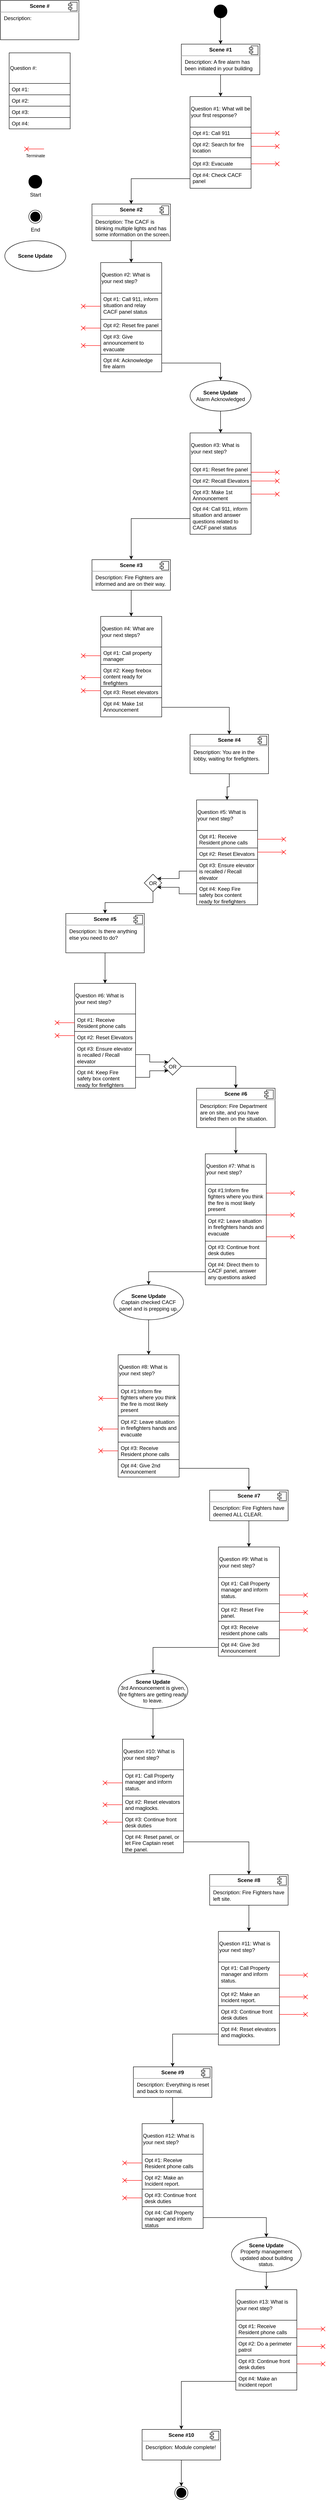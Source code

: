 <mxfile version="21.7.5" type="github">
  <diagram name="Page-1" id="659Leo1_XbCo1s_-ZQHK">
    <mxGraphModel dx="996" dy="575" grid="1" gridSize="10" guides="1" tooltips="1" connect="1" arrows="1" fold="1" page="1" pageScale="1" pageWidth="850" pageHeight="1100" math="0" shadow="0">
      <root>
        <mxCell id="0" />
        <mxCell id="1" parent="0" />
        <mxCell id="8wyKjD1DhAM10ofuEAj--1" value="&lt;p style=&quot;margin:0px;margin-top:6px;text-align:center;&quot;&gt;&lt;b&gt;Scene #&lt;/b&gt;&lt;/p&gt;&lt;hr&gt;&lt;p style=&quot;margin:0px;margin-left:8px;&quot;&gt;Description:&amp;nbsp;&lt;/p&gt;" style="align=left;overflow=fill;html=1;dropTarget=0;whiteSpace=wrap;" vertex="1" parent="1">
          <mxGeometry x="10" y="10" width="180" height="90" as="geometry" />
        </mxCell>
        <mxCell id="8wyKjD1DhAM10ofuEAj--2" value="" style="shape=component;jettyWidth=8;jettyHeight=4;" vertex="1" parent="8wyKjD1DhAM10ofuEAj--1">
          <mxGeometry x="1" width="20" height="20" relative="1" as="geometry">
            <mxPoint x="-24" y="4" as="offset" />
          </mxGeometry>
        </mxCell>
        <mxCell id="8wyKjD1DhAM10ofuEAj--3" value="Question #:" style="swimlane;fontStyle=0;childLayout=stackLayout;horizontal=1;startSize=70;fillColor=none;horizontalStack=0;resizeParent=1;resizeParentMax=0;resizeLast=0;collapsible=1;marginBottom=0;whiteSpace=wrap;html=1;align=left;" vertex="1" parent="1">
          <mxGeometry x="30" y="130" width="140" height="174" as="geometry" />
        </mxCell>
        <mxCell id="8wyKjD1DhAM10ofuEAj--4" value="Opt #1:" style="text;strokeColor=default;fillColor=none;align=left;verticalAlign=top;spacingLeft=4;spacingRight=4;overflow=hidden;rotatable=0;points=[[0,0.5],[1,0.5]];portConstraint=eastwest;whiteSpace=wrap;html=1;" vertex="1" parent="8wyKjD1DhAM10ofuEAj--3">
          <mxGeometry y="70" width="140" height="26" as="geometry" />
        </mxCell>
        <mxCell id="8wyKjD1DhAM10ofuEAj--5" value="Opt #2:" style="text;strokeColor=default;fillColor=none;align=left;verticalAlign=top;spacingLeft=4;spacingRight=4;overflow=hidden;rotatable=0;points=[[0,0.5],[1,0.5]];portConstraint=eastwest;whiteSpace=wrap;html=1;" vertex="1" parent="8wyKjD1DhAM10ofuEAj--3">
          <mxGeometry y="96" width="140" height="26" as="geometry" />
        </mxCell>
        <mxCell id="8wyKjD1DhAM10ofuEAj--6" value="Opt #3:" style="text;strokeColor=default;fillColor=none;align=left;verticalAlign=top;spacingLeft=4;spacingRight=4;overflow=hidden;rotatable=0;points=[[0,0.5],[1,0.5]];portConstraint=eastwest;whiteSpace=wrap;html=1;" vertex="1" parent="8wyKjD1DhAM10ofuEAj--3">
          <mxGeometry y="122" width="140" height="26" as="geometry" />
        </mxCell>
        <mxCell id="8wyKjD1DhAM10ofuEAj--7" value="Opt #4:" style="text;strokeColor=default;fillColor=none;align=left;verticalAlign=top;spacingLeft=4;spacingRight=4;overflow=hidden;rotatable=0;points=[[0,0.5],[1,0.5]];portConstraint=eastwest;whiteSpace=wrap;html=1;" vertex="1" parent="8wyKjD1DhAM10ofuEAj--3">
          <mxGeometry y="148" width="140" height="26" as="geometry" />
        </mxCell>
        <mxCell id="8wyKjD1DhAM10ofuEAj--8" value="" style="endArrow=none;startArrow=sysMLx;endFill=0;startFill=0;html=1;verticalAlign=bottom;labelBackgroundColor=none;strokeWidth=1;startSize=8;rounded=0;strokeColor=#FF0000;" edge="1" parent="1">
          <mxGeometry width="160" relative="1" as="geometry">
            <mxPoint x="70" y="350" as="sourcePoint" />
            <mxPoint x="110" y="350" as="targetPoint" />
          </mxGeometry>
        </mxCell>
        <mxCell id="8wyKjD1DhAM10ofuEAj--9" value="&lt;font style=&quot;font-size: 10px;&quot;&gt;Terminate&lt;/font&gt;" style="text;html=1;align=center;verticalAlign=middle;resizable=0;points=[];autosize=1;strokeColor=none;fillColor=none;" vertex="1" parent="1">
          <mxGeometry x="55" y="350" width="70" height="30" as="geometry" />
        </mxCell>
        <mxCell id="8wyKjD1DhAM10ofuEAj--10" value="" style="ellipse;fillColor=strokeColor;html=1;" vertex="1" parent="1">
          <mxGeometry x="75" y="410" width="30" height="30" as="geometry" />
        </mxCell>
        <mxCell id="8wyKjD1DhAM10ofuEAj--11" value="" style="ellipse;html=1;shape=endState;fillColor=strokeColor;" vertex="1" parent="1">
          <mxGeometry x="75" y="490" width="30" height="30" as="geometry" />
        </mxCell>
        <mxCell id="8wyKjD1DhAM10ofuEAj--12" value="Start" style="text;html=1;align=center;verticalAlign=middle;resizable=0;points=[];autosize=1;strokeColor=none;fillColor=none;" vertex="1" parent="1">
          <mxGeometry x="65" y="440" width="50" height="30" as="geometry" />
        </mxCell>
        <mxCell id="8wyKjD1DhAM10ofuEAj--13" value="End" style="text;html=1;align=center;verticalAlign=middle;resizable=0;points=[];autosize=1;strokeColor=none;fillColor=none;" vertex="1" parent="1">
          <mxGeometry x="70" y="520" width="40" height="30" as="geometry" />
        </mxCell>
        <mxCell id="8wyKjD1DhAM10ofuEAj--14" value="" style="ellipse;fillColor=strokeColor;html=1;" vertex="1" parent="1">
          <mxGeometry x="75" y="410" width="30" height="30" as="geometry" />
        </mxCell>
        <mxCell id="8wyKjD1DhAM10ofuEAj--15" style="edgeStyle=orthogonalEdgeStyle;rounded=0;orthogonalLoop=1;jettySize=auto;html=1;entryX=0.5;entryY=0;entryDx=0;entryDy=0;" edge="1" parent="1" source="8wyKjD1DhAM10ofuEAj--16" target="8wyKjD1DhAM10ofuEAj--18">
          <mxGeometry relative="1" as="geometry" />
        </mxCell>
        <mxCell id="8wyKjD1DhAM10ofuEAj--16" value="" style="ellipse;fillColor=strokeColor;html=1;" vertex="1" parent="1">
          <mxGeometry x="500" y="20" width="30" height="30" as="geometry" />
        </mxCell>
        <mxCell id="8wyKjD1DhAM10ofuEAj--17" style="edgeStyle=orthogonalEdgeStyle;rounded=0;orthogonalLoop=1;jettySize=auto;html=1;entryX=0.5;entryY=0;entryDx=0;entryDy=0;" edge="1" parent="1" source="8wyKjD1DhAM10ofuEAj--18" target="8wyKjD1DhAM10ofuEAj--20">
          <mxGeometry relative="1" as="geometry" />
        </mxCell>
        <mxCell id="8wyKjD1DhAM10ofuEAj--18" value="&lt;p style=&quot;margin:0px;margin-top:6px;text-align:center;&quot;&gt;&lt;b&gt;Scene #1&lt;/b&gt;&lt;/p&gt;&lt;hr&gt;&lt;p style=&quot;margin:0px;margin-left:8px;&quot;&gt;Description: A fire alarm has been initiated in your building&lt;/p&gt;" style="align=left;overflow=fill;html=1;dropTarget=0;whiteSpace=wrap;" vertex="1" parent="1">
          <mxGeometry x="425" y="110" width="180" height="70" as="geometry" />
        </mxCell>
        <mxCell id="8wyKjD1DhAM10ofuEAj--19" value="" style="shape=component;jettyWidth=8;jettyHeight=4;" vertex="1" parent="8wyKjD1DhAM10ofuEAj--18">
          <mxGeometry x="1" width="20" height="20" relative="1" as="geometry">
            <mxPoint x="-24" y="4" as="offset" />
          </mxGeometry>
        </mxCell>
        <mxCell id="8wyKjD1DhAM10ofuEAj--20" value="Question #1: What will be your first response?&amp;nbsp;" style="swimlane;fontStyle=0;childLayout=stackLayout;horizontal=1;startSize=70;fillColor=none;horizontalStack=0;resizeParent=1;resizeParentMax=0;resizeLast=0;collapsible=1;marginBottom=0;whiteSpace=wrap;html=1;align=left;" vertex="1" parent="1">
          <mxGeometry x="445" y="230" width="140" height="210" as="geometry" />
        </mxCell>
        <mxCell id="8wyKjD1DhAM10ofuEAj--21" value="Opt #1: Call 911" style="text;strokeColor=default;fillColor=none;align=left;verticalAlign=top;spacingLeft=4;spacingRight=4;overflow=hidden;rotatable=0;points=[[0,0.5],[1,0.5]];portConstraint=eastwest;whiteSpace=wrap;html=1;" vertex="1" parent="8wyKjD1DhAM10ofuEAj--20">
          <mxGeometry y="70" width="140" height="26" as="geometry" />
        </mxCell>
        <mxCell id="8wyKjD1DhAM10ofuEAj--22" value="Opt #2: Search for fire location" style="text;strokeColor=default;fillColor=none;align=left;verticalAlign=top;spacingLeft=4;spacingRight=4;overflow=hidden;rotatable=0;points=[[0,0.5],[1,0.5]];portConstraint=eastwest;whiteSpace=wrap;html=1;" vertex="1" parent="8wyKjD1DhAM10ofuEAj--20">
          <mxGeometry y="96" width="140" height="44" as="geometry" />
        </mxCell>
        <mxCell id="8wyKjD1DhAM10ofuEAj--23" value="Opt #3: Evacuate" style="text;strokeColor=default;fillColor=none;align=left;verticalAlign=top;spacingLeft=4;spacingRight=4;overflow=hidden;rotatable=0;points=[[0,0.5],[1,0.5]];portConstraint=eastwest;whiteSpace=wrap;html=1;" vertex="1" parent="8wyKjD1DhAM10ofuEAj--20">
          <mxGeometry y="140" width="140" height="26" as="geometry" />
        </mxCell>
        <mxCell id="8wyKjD1DhAM10ofuEAj--24" value="Opt #4: Check CACF panel" style="text;strokeColor=default;fillColor=none;align=left;verticalAlign=top;spacingLeft=4;spacingRight=4;overflow=hidden;rotatable=0;points=[[0,0.5],[1,0.5]];portConstraint=eastwest;whiteSpace=wrap;html=1;" vertex="1" parent="8wyKjD1DhAM10ofuEAj--20">
          <mxGeometry y="166" width="140" height="44" as="geometry" />
        </mxCell>
        <mxCell id="8wyKjD1DhAM10ofuEAj--25" style="edgeStyle=orthogonalEdgeStyle;rounded=0;orthogonalLoop=1;jettySize=auto;html=1;entryX=0.5;entryY=0;entryDx=0;entryDy=0;" edge="1" parent="1" source="8wyKjD1DhAM10ofuEAj--26" target="8wyKjD1DhAM10ofuEAj--32">
          <mxGeometry relative="1" as="geometry" />
        </mxCell>
        <mxCell id="8wyKjD1DhAM10ofuEAj--26" value="&lt;p style=&quot;margin:0px;margin-top:6px;text-align:center;&quot;&gt;&lt;b&gt;Scene #2&lt;/b&gt;&lt;/p&gt;&lt;hr&gt;&lt;p style=&quot;margin:0px;margin-left:8px;&quot;&gt;Description: The CACF is blinking multiple lights and has some information on the screen.&lt;/p&gt;" style="align=left;overflow=fill;html=1;dropTarget=0;whiteSpace=wrap;" vertex="1" parent="1">
          <mxGeometry x="220" y="476" width="180" height="84" as="geometry" />
        </mxCell>
        <mxCell id="8wyKjD1DhAM10ofuEAj--27" value="" style="shape=component;jettyWidth=8;jettyHeight=4;" vertex="1" parent="8wyKjD1DhAM10ofuEAj--26">
          <mxGeometry x="1" width="20" height="20" relative="1" as="geometry">
            <mxPoint x="-24" y="4" as="offset" />
          </mxGeometry>
        </mxCell>
        <mxCell id="8wyKjD1DhAM10ofuEAj--28" style="edgeStyle=orthogonalEdgeStyle;rounded=0;orthogonalLoop=1;jettySize=auto;html=1;entryX=0.5;entryY=0;entryDx=0;entryDy=0;" edge="1" parent="1" source="8wyKjD1DhAM10ofuEAj--24" target="8wyKjD1DhAM10ofuEAj--26">
          <mxGeometry relative="1" as="geometry" />
        </mxCell>
        <mxCell id="8wyKjD1DhAM10ofuEAj--29" value="" style="endArrow=none;startArrow=sysMLx;endFill=0;startFill=0;html=1;verticalAlign=bottom;labelBackgroundColor=none;strokeWidth=1;startSize=8;rounded=0;strokeColor=#FF0000;" edge="1" parent="1">
          <mxGeometry width="160" relative="1" as="geometry">
            <mxPoint x="645" y="314" as="sourcePoint" />
            <mxPoint x="585" y="314" as="targetPoint" />
          </mxGeometry>
        </mxCell>
        <mxCell id="8wyKjD1DhAM10ofuEAj--30" value="" style="endArrow=none;startArrow=sysMLx;endFill=0;startFill=0;html=1;verticalAlign=bottom;labelBackgroundColor=none;strokeWidth=1;startSize=8;rounded=0;strokeColor=#FF0000;" edge="1" parent="1">
          <mxGeometry width="160" relative="1" as="geometry">
            <mxPoint x="645" y="344" as="sourcePoint" />
            <mxPoint x="585" y="344" as="targetPoint" />
          </mxGeometry>
        </mxCell>
        <mxCell id="8wyKjD1DhAM10ofuEAj--31" value="" style="endArrow=none;startArrow=sysMLx;endFill=0;startFill=0;html=1;verticalAlign=bottom;labelBackgroundColor=none;strokeWidth=1;startSize=8;rounded=0;strokeColor=#FF0000;" edge="1" parent="1">
          <mxGeometry width="160" relative="1" as="geometry">
            <mxPoint x="645" y="384" as="sourcePoint" />
            <mxPoint x="585" y="384" as="targetPoint" />
          </mxGeometry>
        </mxCell>
        <mxCell id="8wyKjD1DhAM10ofuEAj--32" value="Question #2: What is your next step?" style="swimlane;fontStyle=0;childLayout=stackLayout;horizontal=1;startSize=70;fillColor=none;horizontalStack=0;resizeParent=1;resizeParentMax=0;resizeLast=0;collapsible=1;marginBottom=0;whiteSpace=wrap;html=1;align=left;" vertex="1" parent="1">
          <mxGeometry x="240" y="610" width="140" height="250" as="geometry" />
        </mxCell>
        <mxCell id="8wyKjD1DhAM10ofuEAj--33" value="Opt #1: Call 911, inform situation and relay CACF panel status" style="text;strokeColor=default;fillColor=none;align=left;verticalAlign=top;spacingLeft=4;spacingRight=4;overflow=hidden;rotatable=0;points=[[0,0.5],[1,0.5]];portConstraint=eastwest;whiteSpace=wrap;html=1;" vertex="1" parent="8wyKjD1DhAM10ofuEAj--32">
          <mxGeometry y="70" width="140" height="60" as="geometry" />
        </mxCell>
        <mxCell id="8wyKjD1DhAM10ofuEAj--34" value="Opt #2: Reset fire panel" style="text;strokeColor=default;fillColor=none;align=left;verticalAlign=top;spacingLeft=4;spacingRight=4;overflow=hidden;rotatable=0;points=[[0,0.5],[1,0.5]];portConstraint=eastwest;whiteSpace=wrap;html=1;" vertex="1" parent="8wyKjD1DhAM10ofuEAj--32">
          <mxGeometry y="130" width="140" height="26" as="geometry" />
        </mxCell>
        <mxCell id="8wyKjD1DhAM10ofuEAj--35" value="Opt #3: Give announcement to evacuate" style="text;strokeColor=default;fillColor=none;align=left;verticalAlign=top;spacingLeft=4;spacingRight=4;overflow=hidden;rotatable=0;points=[[0,0.5],[1,0.5]];portConstraint=eastwest;whiteSpace=wrap;html=1;" vertex="1" parent="8wyKjD1DhAM10ofuEAj--32">
          <mxGeometry y="156" width="140" height="54" as="geometry" />
        </mxCell>
        <mxCell id="8wyKjD1DhAM10ofuEAj--36" value="Opt #4: Acknowledge fire alarm" style="text;strokeColor=default;fillColor=none;align=left;verticalAlign=top;spacingLeft=4;spacingRight=4;overflow=hidden;rotatable=0;points=[[0,0.5],[1,0.5]];portConstraint=eastwest;whiteSpace=wrap;html=1;" vertex="1" parent="8wyKjD1DhAM10ofuEAj--32">
          <mxGeometry y="210" width="140" height="40" as="geometry" />
        </mxCell>
        <mxCell id="8wyKjD1DhAM10ofuEAj--37" value="" style="endArrow=none;startArrow=sysMLx;endFill=0;startFill=0;html=1;verticalAlign=bottom;labelBackgroundColor=none;strokeWidth=1;startSize=8;rounded=0;strokeColor=#FF0000;" edge="1" parent="1">
          <mxGeometry width="160" relative="1" as="geometry">
            <mxPoint x="200" y="710" as="sourcePoint" />
            <mxPoint x="240" y="710" as="targetPoint" />
          </mxGeometry>
        </mxCell>
        <mxCell id="8wyKjD1DhAM10ofuEAj--38" value="" style="endArrow=none;startArrow=sysMLx;endFill=0;startFill=0;html=1;verticalAlign=bottom;labelBackgroundColor=none;strokeWidth=1;startSize=8;rounded=0;strokeColor=#FF0000;" edge="1" parent="1">
          <mxGeometry width="160" relative="1" as="geometry">
            <mxPoint x="200" y="760" as="sourcePoint" />
            <mxPoint x="240" y="760" as="targetPoint" />
          </mxGeometry>
        </mxCell>
        <mxCell id="8wyKjD1DhAM10ofuEAj--39" value="" style="endArrow=none;startArrow=sysMLx;endFill=0;startFill=0;html=1;verticalAlign=bottom;labelBackgroundColor=none;strokeWidth=1;startSize=8;rounded=0;strokeColor=#FF0000;" edge="1" parent="1">
          <mxGeometry width="160" relative="1" as="geometry">
            <mxPoint x="200" y="800" as="sourcePoint" />
            <mxPoint x="240" y="800" as="targetPoint" />
          </mxGeometry>
        </mxCell>
        <mxCell id="8wyKjD1DhAM10ofuEAj--40" value="&lt;b&gt;Scene Update&lt;/b&gt;" style="ellipse;whiteSpace=wrap;html=1;" vertex="1" parent="1">
          <mxGeometry x="20" y="560" width="140" height="70" as="geometry" />
        </mxCell>
        <mxCell id="8wyKjD1DhAM10ofuEAj--41" style="edgeStyle=orthogonalEdgeStyle;rounded=0;orthogonalLoop=1;jettySize=auto;html=1;entryX=0.5;entryY=0;entryDx=0;entryDy=0;" edge="1" parent="1" source="8wyKjD1DhAM10ofuEAj--42" target="8wyKjD1DhAM10ofuEAj--44">
          <mxGeometry relative="1" as="geometry" />
        </mxCell>
        <mxCell id="8wyKjD1DhAM10ofuEAj--42" value="&lt;b&gt;Scene Update&lt;/b&gt;&lt;br&gt;Alarm Acknowledged" style="ellipse;whiteSpace=wrap;html=1;" vertex="1" parent="1">
          <mxGeometry x="445" y="880" width="140" height="70" as="geometry" />
        </mxCell>
        <mxCell id="8wyKjD1DhAM10ofuEAj--43" style="edgeStyle=orthogonalEdgeStyle;rounded=0;orthogonalLoop=1;jettySize=auto;html=1;entryX=0.5;entryY=0;entryDx=0;entryDy=0;" edge="1" parent="1" source="8wyKjD1DhAM10ofuEAj--36" target="8wyKjD1DhAM10ofuEAj--42">
          <mxGeometry relative="1" as="geometry" />
        </mxCell>
        <mxCell id="8wyKjD1DhAM10ofuEAj--44" value="Question #3: What is your next step?" style="swimlane;fontStyle=0;childLayout=stackLayout;horizontal=1;startSize=70;fillColor=none;horizontalStack=0;resizeParent=1;resizeParentMax=0;resizeLast=0;collapsible=1;marginBottom=0;whiteSpace=wrap;html=1;align=left;" vertex="1" parent="1">
          <mxGeometry x="445" y="1000" width="140" height="232" as="geometry" />
        </mxCell>
        <mxCell id="8wyKjD1DhAM10ofuEAj--45" value="Opt #1: Reset fire panel" style="text;strokeColor=default;fillColor=none;align=left;verticalAlign=top;spacingLeft=4;spacingRight=4;overflow=hidden;rotatable=0;points=[[0,0.5],[1,0.5]];portConstraint=eastwest;whiteSpace=wrap;html=1;" vertex="1" parent="8wyKjD1DhAM10ofuEAj--44">
          <mxGeometry y="70" width="140" height="26" as="geometry" />
        </mxCell>
        <mxCell id="8wyKjD1DhAM10ofuEAj--46" value="Opt #2: Recall Elevators" style="text;strokeColor=default;fillColor=none;align=left;verticalAlign=top;spacingLeft=4;spacingRight=4;overflow=hidden;rotatable=0;points=[[0,0.5],[1,0.5]];portConstraint=eastwest;whiteSpace=wrap;html=1;" vertex="1" parent="8wyKjD1DhAM10ofuEAj--44">
          <mxGeometry y="96" width="140" height="26" as="geometry" />
        </mxCell>
        <mxCell id="8wyKjD1DhAM10ofuEAj--47" value="Opt #3: Make 1st Announcement" style="text;strokeColor=default;fillColor=none;align=left;verticalAlign=top;spacingLeft=4;spacingRight=4;overflow=hidden;rotatable=0;points=[[0,0.5],[1,0.5]];portConstraint=eastwest;whiteSpace=wrap;html=1;" vertex="1" parent="8wyKjD1DhAM10ofuEAj--44">
          <mxGeometry y="122" width="140" height="38" as="geometry" />
        </mxCell>
        <mxCell id="8wyKjD1DhAM10ofuEAj--48" value="Opt #4: Call 911, inform situation and answer questions related to CACF panel status" style="text;strokeColor=default;fillColor=none;align=left;verticalAlign=top;spacingLeft=4;spacingRight=4;overflow=hidden;rotatable=0;points=[[0,0.5],[1,0.5]];portConstraint=eastwest;whiteSpace=wrap;html=1;" vertex="1" parent="8wyKjD1DhAM10ofuEAj--44">
          <mxGeometry y="160" width="140" height="72" as="geometry" />
        </mxCell>
        <mxCell id="8wyKjD1DhAM10ofuEAj--49" value="" style="endArrow=none;startArrow=sysMLx;endFill=0;startFill=0;html=1;verticalAlign=bottom;labelBackgroundColor=none;strokeWidth=1;startSize=8;rounded=0;strokeColor=#FF0000;" edge="1" parent="1">
          <mxGeometry width="160" relative="1" as="geometry">
            <mxPoint x="645" y="1090" as="sourcePoint" />
            <mxPoint x="585" y="1090" as="targetPoint" />
          </mxGeometry>
        </mxCell>
        <mxCell id="8wyKjD1DhAM10ofuEAj--50" value="" style="endArrow=none;startArrow=sysMLx;endFill=0;startFill=0;html=1;verticalAlign=bottom;labelBackgroundColor=none;strokeWidth=1;startSize=8;rounded=0;strokeColor=#FF0000;" edge="1" parent="1">
          <mxGeometry width="160" relative="1" as="geometry">
            <mxPoint x="645" y="1110" as="sourcePoint" />
            <mxPoint x="585" y="1110" as="targetPoint" />
          </mxGeometry>
        </mxCell>
        <mxCell id="8wyKjD1DhAM10ofuEAj--51" value="" style="endArrow=none;startArrow=sysMLx;endFill=0;startFill=0;html=1;verticalAlign=bottom;labelBackgroundColor=none;strokeWidth=1;startSize=8;rounded=0;strokeColor=#FF0000;" edge="1" parent="1">
          <mxGeometry width="160" relative="1" as="geometry">
            <mxPoint x="645" y="1140" as="sourcePoint" />
            <mxPoint x="585" y="1140" as="targetPoint" />
          </mxGeometry>
        </mxCell>
        <mxCell id="8wyKjD1DhAM10ofuEAj--52" style="edgeStyle=orthogonalEdgeStyle;rounded=0;orthogonalLoop=1;jettySize=auto;html=1;entryX=0.5;entryY=0;entryDx=0;entryDy=0;" edge="1" parent="1" source="8wyKjD1DhAM10ofuEAj--53" target="8wyKjD1DhAM10ofuEAj--56">
          <mxGeometry relative="1" as="geometry" />
        </mxCell>
        <mxCell id="8wyKjD1DhAM10ofuEAj--53" value="&lt;p style=&quot;margin:0px;margin-top:6px;text-align:center;&quot;&gt;&lt;b&gt;Scene #3&lt;/b&gt;&lt;/p&gt;&lt;hr&gt;&lt;p style=&quot;margin:0px;margin-left:8px;&quot;&gt;Description: Fire Fighters are informed and are on their way.&lt;/p&gt;" style="align=left;overflow=fill;html=1;dropTarget=0;whiteSpace=wrap;" vertex="1" parent="1">
          <mxGeometry x="220" y="1290" width="180" height="70" as="geometry" />
        </mxCell>
        <mxCell id="8wyKjD1DhAM10ofuEAj--54" value="" style="shape=component;jettyWidth=8;jettyHeight=4;" vertex="1" parent="8wyKjD1DhAM10ofuEAj--53">
          <mxGeometry x="1" width="20" height="20" relative="1" as="geometry">
            <mxPoint x="-24" y="4" as="offset" />
          </mxGeometry>
        </mxCell>
        <mxCell id="8wyKjD1DhAM10ofuEAj--55" style="edgeStyle=orthogonalEdgeStyle;rounded=0;orthogonalLoop=1;jettySize=auto;html=1;entryX=0.5;entryY=0;entryDx=0;entryDy=0;" edge="1" parent="1" source="8wyKjD1DhAM10ofuEAj--48" target="8wyKjD1DhAM10ofuEAj--53">
          <mxGeometry relative="1" as="geometry" />
        </mxCell>
        <mxCell id="8wyKjD1DhAM10ofuEAj--56" value="Question #4: What are your next steps?" style="swimlane;fontStyle=0;childLayout=stackLayout;horizontal=1;startSize=70;fillColor=none;horizontalStack=0;resizeParent=1;resizeParentMax=0;resizeLast=0;collapsible=1;marginBottom=0;whiteSpace=wrap;html=1;align=left;" vertex="1" parent="1">
          <mxGeometry x="240" y="1420" width="140" height="230" as="geometry" />
        </mxCell>
        <mxCell id="8wyKjD1DhAM10ofuEAj--57" value="Opt #1: Call property manager" style="text;strokeColor=default;fillColor=none;align=left;verticalAlign=top;spacingLeft=4;spacingRight=4;overflow=hidden;rotatable=0;points=[[0,0.5],[1,0.5]];portConstraint=eastwest;whiteSpace=wrap;html=1;" vertex="1" parent="8wyKjD1DhAM10ofuEAj--56">
          <mxGeometry y="70" width="140" height="40" as="geometry" />
        </mxCell>
        <mxCell id="8wyKjD1DhAM10ofuEAj--58" value="Opt #2: Keep firebox content ready for firefighters" style="text;strokeColor=default;fillColor=none;align=left;verticalAlign=top;spacingLeft=4;spacingRight=4;overflow=hidden;rotatable=0;points=[[0,0.5],[1,0.5]];portConstraint=eastwest;whiteSpace=wrap;html=1;" vertex="1" parent="8wyKjD1DhAM10ofuEAj--56">
          <mxGeometry y="110" width="140" height="50" as="geometry" />
        </mxCell>
        <mxCell id="8wyKjD1DhAM10ofuEAj--59" value="Opt #3: Reset elevators" style="text;strokeColor=default;fillColor=none;align=left;verticalAlign=top;spacingLeft=4;spacingRight=4;overflow=hidden;rotatable=0;points=[[0,0.5],[1,0.5]];portConstraint=eastwest;whiteSpace=wrap;html=1;" vertex="1" parent="8wyKjD1DhAM10ofuEAj--56">
          <mxGeometry y="160" width="140" height="26" as="geometry" />
        </mxCell>
        <mxCell id="8wyKjD1DhAM10ofuEAj--60" value="Opt #4: Make 1st Announcement" style="text;strokeColor=default;fillColor=none;align=left;verticalAlign=top;spacingLeft=4;spacingRight=4;overflow=hidden;rotatable=0;points=[[0,0.5],[1,0.5]];portConstraint=eastwest;whiteSpace=wrap;html=1;" vertex="1" parent="8wyKjD1DhAM10ofuEAj--56">
          <mxGeometry y="186" width="140" height="44" as="geometry" />
        </mxCell>
        <mxCell id="8wyKjD1DhAM10ofuEAj--61" value="" style="endArrow=none;startArrow=sysMLx;endFill=0;startFill=0;html=1;verticalAlign=bottom;labelBackgroundColor=none;strokeWidth=1;startSize=8;rounded=0;strokeColor=#FF0000;" edge="1" parent="1">
          <mxGeometry width="160" relative="1" as="geometry">
            <mxPoint x="200" y="1510" as="sourcePoint" />
            <mxPoint x="240" y="1510" as="targetPoint" />
          </mxGeometry>
        </mxCell>
        <mxCell id="8wyKjD1DhAM10ofuEAj--62" value="" style="endArrow=none;startArrow=sysMLx;endFill=0;startFill=0;html=1;verticalAlign=bottom;labelBackgroundColor=none;strokeWidth=1;startSize=8;rounded=0;strokeColor=#FF0000;" edge="1" parent="1">
          <mxGeometry width="160" relative="1" as="geometry">
            <mxPoint x="200" y="1560" as="sourcePoint" />
            <mxPoint x="240" y="1560" as="targetPoint" />
          </mxGeometry>
        </mxCell>
        <mxCell id="8wyKjD1DhAM10ofuEAj--63" value="" style="endArrow=none;startArrow=sysMLx;endFill=0;startFill=0;html=1;verticalAlign=bottom;labelBackgroundColor=none;strokeWidth=1;startSize=8;rounded=0;strokeColor=#FF0000;" edge="1" parent="1">
          <mxGeometry width="160" relative="1" as="geometry">
            <mxPoint x="200" y="1590" as="sourcePoint" />
            <mxPoint x="240" y="1590" as="targetPoint" />
          </mxGeometry>
        </mxCell>
        <mxCell id="8wyKjD1DhAM10ofuEAj--64" style="edgeStyle=orthogonalEdgeStyle;rounded=0;orthogonalLoop=1;jettySize=auto;html=1;entryX=0.5;entryY=0;entryDx=0;entryDy=0;" edge="1" parent="1" source="8wyKjD1DhAM10ofuEAj--65" target="8wyKjD1DhAM10ofuEAj--68">
          <mxGeometry relative="1" as="geometry" />
        </mxCell>
        <mxCell id="8wyKjD1DhAM10ofuEAj--65" value="&lt;p style=&quot;margin:0px;margin-top:6px;text-align:center;&quot;&gt;&lt;b&gt;Scene #4&lt;/b&gt;&lt;/p&gt;&lt;hr&gt;&lt;p style=&quot;margin:0px;margin-left:8px;&quot;&gt;Description: You are in the lobby, waiting for firefighters.&lt;/p&gt;" style="align=left;overflow=fill;html=1;dropTarget=0;whiteSpace=wrap;" vertex="1" parent="1">
          <mxGeometry x="445" y="1690" width="180" height="90" as="geometry" />
        </mxCell>
        <mxCell id="8wyKjD1DhAM10ofuEAj--66" value="" style="shape=component;jettyWidth=8;jettyHeight=4;" vertex="1" parent="8wyKjD1DhAM10ofuEAj--65">
          <mxGeometry x="1" width="20" height="20" relative="1" as="geometry">
            <mxPoint x="-24" y="4" as="offset" />
          </mxGeometry>
        </mxCell>
        <mxCell id="8wyKjD1DhAM10ofuEAj--67" style="edgeStyle=orthogonalEdgeStyle;rounded=0;orthogonalLoop=1;jettySize=auto;html=1;entryX=0.5;entryY=0;entryDx=0;entryDy=0;" edge="1" parent="1" source="8wyKjD1DhAM10ofuEAj--60" target="8wyKjD1DhAM10ofuEAj--65">
          <mxGeometry relative="1" as="geometry" />
        </mxCell>
        <mxCell id="8wyKjD1DhAM10ofuEAj--68" value="Question #5: What is your next step?" style="swimlane;fontStyle=0;childLayout=stackLayout;horizontal=1;startSize=70;fillColor=none;horizontalStack=0;resizeParent=1;resizeParentMax=0;resizeLast=0;collapsible=1;marginBottom=0;whiteSpace=wrap;html=1;align=left;" vertex="1" parent="1">
          <mxGeometry x="460" y="1840" width="140" height="240" as="geometry" />
        </mxCell>
        <mxCell id="8wyKjD1DhAM10ofuEAj--69" value="Opt #1: Receive Resident phone calls" style="text;strokeColor=default;fillColor=none;align=left;verticalAlign=top;spacingLeft=4;spacingRight=4;overflow=hidden;rotatable=0;points=[[0,0.5],[1,0.5]];portConstraint=eastwest;whiteSpace=wrap;html=1;" vertex="1" parent="8wyKjD1DhAM10ofuEAj--68">
          <mxGeometry y="70" width="140" height="40" as="geometry" />
        </mxCell>
        <mxCell id="8wyKjD1DhAM10ofuEAj--70" value="Opt #2: Reset Elevators" style="text;strokeColor=default;fillColor=none;align=left;verticalAlign=top;spacingLeft=4;spacingRight=4;overflow=hidden;rotatable=0;points=[[0,0.5],[1,0.5]];portConstraint=eastwest;whiteSpace=wrap;html=1;" vertex="1" parent="8wyKjD1DhAM10ofuEAj--68">
          <mxGeometry y="110" width="140" height="26" as="geometry" />
        </mxCell>
        <mxCell id="8wyKjD1DhAM10ofuEAj--71" value="Opt #3: Ensure elevator is recalled / Recall elevator&amp;nbsp;" style="text;strokeColor=default;fillColor=none;align=left;verticalAlign=top;spacingLeft=4;spacingRight=4;overflow=hidden;rotatable=0;points=[[0,0.5],[1,0.5]];portConstraint=eastwest;whiteSpace=wrap;html=1;" vertex="1" parent="8wyKjD1DhAM10ofuEAj--68">
          <mxGeometry y="136" width="140" height="54" as="geometry" />
        </mxCell>
        <mxCell id="8wyKjD1DhAM10ofuEAj--72" value="Opt #4: Keep Fire safety box content ready for firefighters" style="text;strokeColor=default;fillColor=none;align=left;verticalAlign=top;spacingLeft=4;spacingRight=4;overflow=hidden;rotatable=0;points=[[0,0.5],[1,0.5]];portConstraint=eastwest;whiteSpace=wrap;html=1;" vertex="1" parent="8wyKjD1DhAM10ofuEAj--68">
          <mxGeometry y="190" width="140" height="50" as="geometry" />
        </mxCell>
        <mxCell id="8wyKjD1DhAM10ofuEAj--73" style="edgeStyle=orthogonalEdgeStyle;rounded=0;orthogonalLoop=1;jettySize=auto;html=1;entryX=0.5;entryY=0;entryDx=0;entryDy=0;" edge="1" parent="1" source="8wyKjD1DhAM10ofuEAj--74" target="8wyKjD1DhAM10ofuEAj--80">
          <mxGeometry relative="1" as="geometry" />
        </mxCell>
        <mxCell id="8wyKjD1DhAM10ofuEAj--74" value="&lt;p style=&quot;margin:0px;margin-top:6px;text-align:center;&quot;&gt;&lt;b&gt;Scene #5&lt;/b&gt;&lt;/p&gt;&lt;hr&gt;&lt;p style=&quot;margin:0px;margin-left:8px;&quot;&gt;Description: Is there anything else you need to do?&lt;/p&gt;" style="align=left;overflow=fill;html=1;dropTarget=0;whiteSpace=wrap;" vertex="1" parent="1">
          <mxGeometry x="160" y="2100" width="180" height="90" as="geometry" />
        </mxCell>
        <mxCell id="8wyKjD1DhAM10ofuEAj--75" value="" style="shape=component;jettyWidth=8;jettyHeight=4;" vertex="1" parent="8wyKjD1DhAM10ofuEAj--74">
          <mxGeometry x="1" width="20" height="20" relative="1" as="geometry">
            <mxPoint x="-24" y="4" as="offset" />
          </mxGeometry>
        </mxCell>
        <mxCell id="8wyKjD1DhAM10ofuEAj--76" style="edgeStyle=orthogonalEdgeStyle;rounded=0;orthogonalLoop=1;jettySize=auto;html=1;entryX=0.5;entryY=0;entryDx=0;entryDy=0;" edge="1" parent="1" source="8wyKjD1DhAM10ofuEAj--77" target="8wyKjD1DhAM10ofuEAj--74">
          <mxGeometry relative="1" as="geometry" />
        </mxCell>
        <mxCell id="8wyKjD1DhAM10ofuEAj--77" value="OR" style="rhombus;" vertex="1" parent="1">
          <mxGeometry x="340" y="2010" width="40" height="40" as="geometry" />
        </mxCell>
        <mxCell id="8wyKjD1DhAM10ofuEAj--78" style="edgeStyle=orthogonalEdgeStyle;rounded=0;orthogonalLoop=1;jettySize=auto;html=1;entryX=1;entryY=0;entryDx=0;entryDy=0;" edge="1" parent="1" source="8wyKjD1DhAM10ofuEAj--71" target="8wyKjD1DhAM10ofuEAj--77">
          <mxGeometry relative="1" as="geometry" />
        </mxCell>
        <mxCell id="8wyKjD1DhAM10ofuEAj--79" style="edgeStyle=orthogonalEdgeStyle;rounded=0;orthogonalLoop=1;jettySize=auto;html=1;entryX=1;entryY=1;entryDx=0;entryDy=0;" edge="1" parent="1" source="8wyKjD1DhAM10ofuEAj--72" target="8wyKjD1DhAM10ofuEAj--77">
          <mxGeometry relative="1" as="geometry" />
        </mxCell>
        <mxCell id="8wyKjD1DhAM10ofuEAj--80" value="Question #6: What is your next step?" style="swimlane;fontStyle=0;childLayout=stackLayout;horizontal=1;startSize=70;fillColor=none;horizontalStack=0;resizeParent=1;resizeParentMax=0;resizeLast=0;collapsible=1;marginBottom=0;whiteSpace=wrap;html=1;align=left;" vertex="1" parent="1">
          <mxGeometry x="180" y="2260" width="140" height="240" as="geometry" />
        </mxCell>
        <mxCell id="8wyKjD1DhAM10ofuEAj--81" value="Opt #1: Receive Resident phone calls" style="text;strokeColor=default;fillColor=none;align=left;verticalAlign=top;spacingLeft=4;spacingRight=4;overflow=hidden;rotatable=0;points=[[0,0.5],[1,0.5]];portConstraint=eastwest;whiteSpace=wrap;html=1;" vertex="1" parent="8wyKjD1DhAM10ofuEAj--80">
          <mxGeometry y="70" width="140" height="40" as="geometry" />
        </mxCell>
        <mxCell id="8wyKjD1DhAM10ofuEAj--82" value="Opt #2: Reset Elevators" style="text;strokeColor=default;fillColor=none;align=left;verticalAlign=top;spacingLeft=4;spacingRight=4;overflow=hidden;rotatable=0;points=[[0,0.5],[1,0.5]];portConstraint=eastwest;whiteSpace=wrap;html=1;" vertex="1" parent="8wyKjD1DhAM10ofuEAj--80">
          <mxGeometry y="110" width="140" height="26" as="geometry" />
        </mxCell>
        <mxCell id="8wyKjD1DhAM10ofuEAj--83" value="Opt #3: Ensure elevator is recalled / Recall elevator&amp;nbsp;" style="text;strokeColor=default;fillColor=none;align=left;verticalAlign=top;spacingLeft=4;spacingRight=4;overflow=hidden;rotatable=0;points=[[0,0.5],[1,0.5]];portConstraint=eastwest;whiteSpace=wrap;html=1;" vertex="1" parent="8wyKjD1DhAM10ofuEAj--80">
          <mxGeometry y="136" width="140" height="54" as="geometry" />
        </mxCell>
        <mxCell id="8wyKjD1DhAM10ofuEAj--84" value="Opt #4: Keep Fire safety box content ready for firefighters" style="text;strokeColor=default;fillColor=none;align=left;verticalAlign=top;spacingLeft=4;spacingRight=4;overflow=hidden;rotatable=0;points=[[0,0.5],[1,0.5]];portConstraint=eastwest;whiteSpace=wrap;html=1;" vertex="1" parent="8wyKjD1DhAM10ofuEAj--80">
          <mxGeometry y="190" width="140" height="50" as="geometry" />
        </mxCell>
        <mxCell id="8wyKjD1DhAM10ofuEAj--85" value="" style="endArrow=none;startArrow=sysMLx;endFill=0;startFill=0;html=1;verticalAlign=bottom;labelBackgroundColor=none;strokeWidth=1;startSize=8;rounded=0;strokeColor=#FF0000;" edge="1" parent="1">
          <mxGeometry width="160" relative="1" as="geometry">
            <mxPoint x="660" y="1930" as="sourcePoint" />
            <mxPoint x="600" y="1930" as="targetPoint" />
          </mxGeometry>
        </mxCell>
        <mxCell id="8wyKjD1DhAM10ofuEAj--86" value="" style="endArrow=none;startArrow=sysMLx;endFill=0;startFill=0;html=1;verticalAlign=bottom;labelBackgroundColor=none;strokeWidth=1;startSize=8;rounded=0;strokeColor=#FF0000;" edge="1" parent="1">
          <mxGeometry width="160" relative="1" as="geometry">
            <mxPoint x="660" y="1959.5" as="sourcePoint" />
            <mxPoint x="600" y="1959.5" as="targetPoint" />
          </mxGeometry>
        </mxCell>
        <mxCell id="8wyKjD1DhAM10ofuEAj--87" value="" style="endArrow=none;startArrow=sysMLx;endFill=0;startFill=0;html=1;verticalAlign=bottom;labelBackgroundColor=none;strokeWidth=1;startSize=8;rounded=0;strokeColor=#FF0000;" edge="1" parent="1">
          <mxGeometry width="160" relative="1" as="geometry">
            <mxPoint x="140" y="2350" as="sourcePoint" />
            <mxPoint x="180" y="2350" as="targetPoint" />
          </mxGeometry>
        </mxCell>
        <mxCell id="8wyKjD1DhAM10ofuEAj--88" style="edgeStyle=orthogonalEdgeStyle;rounded=0;orthogonalLoop=1;jettySize=auto;html=1;entryX=0.5;entryY=0;entryDx=0;entryDy=0;" edge="1" parent="1" source="8wyKjD1DhAM10ofuEAj--89" target="8wyKjD1DhAM10ofuEAj--93">
          <mxGeometry relative="1" as="geometry" />
        </mxCell>
        <mxCell id="8wyKjD1DhAM10ofuEAj--89" value="OR" style="rhombus;" vertex="1" parent="1">
          <mxGeometry x="385" y="2430" width="40" height="40" as="geometry" />
        </mxCell>
        <mxCell id="8wyKjD1DhAM10ofuEAj--90" style="edgeStyle=orthogonalEdgeStyle;rounded=0;orthogonalLoop=1;jettySize=auto;html=1;entryX=0;entryY=0;entryDx=0;entryDy=0;" edge="1" parent="1" source="8wyKjD1DhAM10ofuEAj--83" target="8wyKjD1DhAM10ofuEAj--89">
          <mxGeometry relative="1" as="geometry" />
        </mxCell>
        <mxCell id="8wyKjD1DhAM10ofuEAj--91" style="edgeStyle=orthogonalEdgeStyle;rounded=0;orthogonalLoop=1;jettySize=auto;html=1;entryX=0;entryY=1;entryDx=0;entryDy=0;" edge="1" parent="1" source="8wyKjD1DhAM10ofuEAj--84" target="8wyKjD1DhAM10ofuEAj--89">
          <mxGeometry relative="1" as="geometry" />
        </mxCell>
        <mxCell id="8wyKjD1DhAM10ofuEAj--92" style="edgeStyle=orthogonalEdgeStyle;rounded=0;orthogonalLoop=1;jettySize=auto;html=1;entryX=0.5;entryY=0;entryDx=0;entryDy=0;" edge="1" parent="1" source="8wyKjD1DhAM10ofuEAj--93" target="8wyKjD1DhAM10ofuEAj--95">
          <mxGeometry relative="1" as="geometry" />
        </mxCell>
        <mxCell id="8wyKjD1DhAM10ofuEAj--93" value="&lt;p style=&quot;margin:0px;margin-top:6px;text-align:center;&quot;&gt;&lt;b&gt;Scene #6&lt;/b&gt;&lt;/p&gt;&lt;hr&gt;&lt;p style=&quot;margin:0px;margin-left:8px;&quot;&gt;Description: Fire Department are on site, and you have briefed them on the situation.&amp;nbsp;&lt;/p&gt;" style="align=left;overflow=fill;html=1;dropTarget=0;whiteSpace=wrap;" vertex="1" parent="1">
          <mxGeometry x="460" y="2500" width="180" height="90" as="geometry" />
        </mxCell>
        <mxCell id="8wyKjD1DhAM10ofuEAj--94" value="" style="shape=component;jettyWidth=8;jettyHeight=4;" vertex="1" parent="8wyKjD1DhAM10ofuEAj--93">
          <mxGeometry x="1" width="20" height="20" relative="1" as="geometry">
            <mxPoint x="-24" y="4" as="offset" />
          </mxGeometry>
        </mxCell>
        <mxCell id="8wyKjD1DhAM10ofuEAj--95" value="Question #7: What is your next step?" style="swimlane;fontStyle=0;childLayout=stackLayout;horizontal=1;startSize=70;fillColor=none;horizontalStack=0;resizeParent=1;resizeParentMax=0;resizeLast=0;collapsible=1;marginBottom=0;whiteSpace=wrap;html=1;align=left;" vertex="1" parent="1">
          <mxGeometry x="480" y="2650" width="140" height="300" as="geometry" />
        </mxCell>
        <mxCell id="8wyKjD1DhAM10ofuEAj--96" value="Opt #1:Inform fire fighters where you think the fire is most likely present" style="text;strokeColor=default;fillColor=none;align=left;verticalAlign=top;spacingLeft=4;spacingRight=4;overflow=hidden;rotatable=0;points=[[0,0.5],[1,0.5]];portConstraint=eastwest;whiteSpace=wrap;html=1;" vertex="1" parent="8wyKjD1DhAM10ofuEAj--95">
          <mxGeometry y="70" width="140" height="70" as="geometry" />
        </mxCell>
        <mxCell id="8wyKjD1DhAM10ofuEAj--97" value="Opt #2: Leave situation in firefighters hands and evacuate" style="text;strokeColor=default;fillColor=none;align=left;verticalAlign=top;spacingLeft=4;spacingRight=4;overflow=hidden;rotatable=0;points=[[0,0.5],[1,0.5]];portConstraint=eastwest;whiteSpace=wrap;html=1;" vertex="1" parent="8wyKjD1DhAM10ofuEAj--95">
          <mxGeometry y="140" width="140" height="60" as="geometry" />
        </mxCell>
        <mxCell id="8wyKjD1DhAM10ofuEAj--98" value="Opt #3: Continue front desk duties" style="text;strokeColor=default;fillColor=none;align=left;verticalAlign=top;spacingLeft=4;spacingRight=4;overflow=hidden;rotatable=0;points=[[0,0.5],[1,0.5]];portConstraint=eastwest;whiteSpace=wrap;html=1;" vertex="1" parent="8wyKjD1DhAM10ofuEAj--95">
          <mxGeometry y="200" width="140" height="40" as="geometry" />
        </mxCell>
        <mxCell id="8wyKjD1DhAM10ofuEAj--99" value="Opt #4: Direct them to CACF panel, answer any questions asked" style="text;strokeColor=default;fillColor=none;align=left;verticalAlign=top;spacingLeft=4;spacingRight=4;overflow=hidden;rotatable=0;points=[[0,0.5],[1,0.5]];portConstraint=eastwest;whiteSpace=wrap;html=1;" vertex="1" parent="8wyKjD1DhAM10ofuEAj--95">
          <mxGeometry y="240" width="140" height="60" as="geometry" />
        </mxCell>
        <mxCell id="8wyKjD1DhAM10ofuEAj--100" value="" style="endArrow=none;startArrow=sysMLx;endFill=0;startFill=0;html=1;verticalAlign=bottom;labelBackgroundColor=none;strokeWidth=1;startSize=8;rounded=0;strokeColor=#FF0000;" edge="1" parent="1">
          <mxGeometry width="160" relative="1" as="geometry">
            <mxPoint x="680" y="2740" as="sourcePoint" />
            <mxPoint x="620" y="2740" as="targetPoint" />
          </mxGeometry>
        </mxCell>
        <mxCell id="8wyKjD1DhAM10ofuEAj--101" value="" style="endArrow=none;startArrow=sysMLx;endFill=0;startFill=0;html=1;verticalAlign=bottom;labelBackgroundColor=none;strokeWidth=1;startSize=8;rounded=0;strokeColor=#FF0000;" edge="1" parent="1">
          <mxGeometry width="160" relative="1" as="geometry">
            <mxPoint x="680" y="2790" as="sourcePoint" />
            <mxPoint x="620" y="2790" as="targetPoint" />
          </mxGeometry>
        </mxCell>
        <mxCell id="8wyKjD1DhAM10ofuEAj--102" value="" style="endArrow=none;startArrow=sysMLx;endFill=0;startFill=0;html=1;verticalAlign=bottom;labelBackgroundColor=none;strokeWidth=1;startSize=8;rounded=0;strokeColor=#FF0000;" edge="1" parent="1">
          <mxGeometry width="160" relative="1" as="geometry">
            <mxPoint x="680" y="2840" as="sourcePoint" />
            <mxPoint x="620" y="2840" as="targetPoint" />
          </mxGeometry>
        </mxCell>
        <mxCell id="8wyKjD1DhAM10ofuEAj--103" style="edgeStyle=orthogonalEdgeStyle;rounded=0;orthogonalLoop=1;jettySize=auto;html=1;entryX=0.5;entryY=0;entryDx=0;entryDy=0;" edge="1" parent="1" source="8wyKjD1DhAM10ofuEAj--104" target="8wyKjD1DhAM10ofuEAj--106">
          <mxGeometry relative="1" as="geometry" />
        </mxCell>
        <mxCell id="8wyKjD1DhAM10ofuEAj--104" value="&lt;b&gt;Scene Update&lt;/b&gt;&lt;br&gt;Captain checked CACF panel and is prepping up." style="ellipse;whiteSpace=wrap;html=1;" vertex="1" parent="1">
          <mxGeometry x="270" y="2950" width="160" height="80" as="geometry" />
        </mxCell>
        <mxCell id="8wyKjD1DhAM10ofuEAj--105" style="edgeStyle=orthogonalEdgeStyle;rounded=0;orthogonalLoop=1;jettySize=auto;html=1;entryX=0.5;entryY=0;entryDx=0;entryDy=0;" edge="1" parent="1" source="8wyKjD1DhAM10ofuEAj--99" target="8wyKjD1DhAM10ofuEAj--104">
          <mxGeometry relative="1" as="geometry" />
        </mxCell>
        <mxCell id="8wyKjD1DhAM10ofuEAj--106" value="Question #8: What is your next step?" style="swimlane;fontStyle=0;childLayout=stackLayout;horizontal=1;startSize=70;fillColor=none;horizontalStack=0;resizeParent=1;resizeParentMax=0;resizeLast=0;collapsible=1;marginBottom=0;whiteSpace=wrap;html=1;align=left;" vertex="1" parent="1">
          <mxGeometry x="280" y="3110" width="140" height="280" as="geometry" />
        </mxCell>
        <mxCell id="8wyKjD1DhAM10ofuEAj--107" value="Opt #1:Inform fire fighters where you think the fire is most likely present" style="text;strokeColor=default;fillColor=none;align=left;verticalAlign=top;spacingLeft=4;spacingRight=4;overflow=hidden;rotatable=0;points=[[0,0.5],[1,0.5]];portConstraint=eastwest;whiteSpace=wrap;html=1;" vertex="1" parent="8wyKjD1DhAM10ofuEAj--106">
          <mxGeometry y="70" width="140" height="70" as="geometry" />
        </mxCell>
        <mxCell id="8wyKjD1DhAM10ofuEAj--108" value="Opt #2: Leave situation in firefighters hands and evacuate" style="text;strokeColor=default;fillColor=none;align=left;verticalAlign=top;spacingLeft=4;spacingRight=4;overflow=hidden;rotatable=0;points=[[0,0.5],[1,0.5]];portConstraint=eastwest;whiteSpace=wrap;html=1;" vertex="1" parent="8wyKjD1DhAM10ofuEAj--106">
          <mxGeometry y="140" width="140" height="60" as="geometry" />
        </mxCell>
        <mxCell id="8wyKjD1DhAM10ofuEAj--109" value="Opt #3: Receive Resident phone calls" style="text;strokeColor=default;fillColor=none;align=left;verticalAlign=top;spacingLeft=4;spacingRight=4;overflow=hidden;rotatable=0;points=[[0,0.5],[1,0.5]];portConstraint=eastwest;whiteSpace=wrap;html=1;" vertex="1" parent="8wyKjD1DhAM10ofuEAj--106">
          <mxGeometry y="200" width="140" height="40" as="geometry" />
        </mxCell>
        <mxCell id="8wyKjD1DhAM10ofuEAj--110" value="Opt #4: Give 2nd Announcement " style="text;strokeColor=default;fillColor=none;align=left;verticalAlign=top;spacingLeft=4;spacingRight=4;overflow=hidden;rotatable=0;points=[[0,0.5],[1,0.5]];portConstraint=eastwest;whiteSpace=wrap;html=1;" vertex="1" parent="8wyKjD1DhAM10ofuEAj--106">
          <mxGeometry y="240" width="140" height="40" as="geometry" />
        </mxCell>
        <mxCell id="8wyKjD1DhAM10ofuEAj--111" value="" style="endArrow=none;startArrow=sysMLx;endFill=0;startFill=0;html=1;verticalAlign=bottom;labelBackgroundColor=none;strokeWidth=1;startSize=8;rounded=0;strokeColor=#FF0000;" edge="1" parent="1">
          <mxGeometry width="160" relative="1" as="geometry">
            <mxPoint x="140" y="2379.5" as="sourcePoint" />
            <mxPoint x="180" y="2379.5" as="targetPoint" />
          </mxGeometry>
        </mxCell>
        <mxCell id="8wyKjD1DhAM10ofuEAj--112" value="" style="endArrow=none;startArrow=sysMLx;endFill=0;startFill=0;html=1;verticalAlign=bottom;labelBackgroundColor=none;strokeWidth=1;startSize=8;rounded=0;strokeColor=#FF0000;" edge="1" parent="1">
          <mxGeometry width="160" relative="1" as="geometry">
            <mxPoint x="240" y="3210" as="sourcePoint" />
            <mxPoint x="280" y="3210" as="targetPoint" />
          </mxGeometry>
        </mxCell>
        <mxCell id="8wyKjD1DhAM10ofuEAj--113" value="" style="endArrow=none;startArrow=sysMLx;endFill=0;startFill=0;html=1;verticalAlign=bottom;labelBackgroundColor=none;strokeWidth=1;startSize=8;rounded=0;strokeColor=#FF0000;" edge="1" parent="1">
          <mxGeometry width="160" relative="1" as="geometry">
            <mxPoint x="240" y="3280" as="sourcePoint" />
            <mxPoint x="280" y="3280" as="targetPoint" />
          </mxGeometry>
        </mxCell>
        <mxCell id="8wyKjD1DhAM10ofuEAj--114" value="" style="endArrow=none;startArrow=sysMLx;endFill=0;startFill=0;html=1;verticalAlign=bottom;labelBackgroundColor=none;strokeWidth=1;startSize=8;rounded=0;strokeColor=#FF0000;" edge="1" parent="1">
          <mxGeometry width="160" relative="1" as="geometry">
            <mxPoint x="240" y="3330" as="sourcePoint" />
            <mxPoint x="280" y="3330" as="targetPoint" />
          </mxGeometry>
        </mxCell>
        <mxCell id="8wyKjD1DhAM10ofuEAj--115" style="edgeStyle=orthogonalEdgeStyle;rounded=0;orthogonalLoop=1;jettySize=auto;html=1;entryX=0.5;entryY=0;entryDx=0;entryDy=0;" edge="1" parent="1" source="8wyKjD1DhAM10ofuEAj--116" target="8wyKjD1DhAM10ofuEAj--119">
          <mxGeometry relative="1" as="geometry" />
        </mxCell>
        <mxCell id="8wyKjD1DhAM10ofuEAj--116" value="&lt;p style=&quot;margin:0px;margin-top:6px;text-align:center;&quot;&gt;&lt;b&gt;Scene #7&lt;/b&gt;&lt;/p&gt;&lt;hr&gt;&lt;p style=&quot;margin:0px;margin-left:8px;&quot;&gt;Description: Fire Fighters have deemed ALL CLEAR. &lt;br&gt;&lt;/p&gt;" style="align=left;overflow=fill;html=1;dropTarget=0;whiteSpace=wrap;" vertex="1" parent="1">
          <mxGeometry x="490" y="3420" width="180" height="70" as="geometry" />
        </mxCell>
        <mxCell id="8wyKjD1DhAM10ofuEAj--117" value="" style="shape=component;jettyWidth=8;jettyHeight=4;" vertex="1" parent="8wyKjD1DhAM10ofuEAj--116">
          <mxGeometry x="1" width="20" height="20" relative="1" as="geometry">
            <mxPoint x="-24" y="4" as="offset" />
          </mxGeometry>
        </mxCell>
        <mxCell id="8wyKjD1DhAM10ofuEAj--118" style="edgeStyle=orthogonalEdgeStyle;rounded=0;orthogonalLoop=1;jettySize=auto;html=1;entryX=0.5;entryY=0;entryDx=0;entryDy=0;" edge="1" parent="1" source="8wyKjD1DhAM10ofuEAj--110" target="8wyKjD1DhAM10ofuEAj--116">
          <mxGeometry relative="1" as="geometry">
            <Array as="points">
              <mxPoint x="580" y="3370" />
            </Array>
          </mxGeometry>
        </mxCell>
        <mxCell id="8wyKjD1DhAM10ofuEAj--119" value="Question #9: What is your next step?" style="swimlane;fontStyle=0;childLayout=stackLayout;horizontal=1;startSize=70;fillColor=none;horizontalStack=0;resizeParent=1;resizeParentMax=0;resizeLast=0;collapsible=1;marginBottom=0;whiteSpace=wrap;html=1;align=left;" vertex="1" parent="1">
          <mxGeometry x="510" y="3550" width="140" height="250" as="geometry" />
        </mxCell>
        <mxCell id="8wyKjD1DhAM10ofuEAj--120" value="Opt #1: Call Property manager and inform status." style="text;strokeColor=default;fillColor=none;align=left;verticalAlign=top;spacingLeft=4;spacingRight=4;overflow=hidden;rotatable=0;points=[[0,0.5],[1,0.5]];portConstraint=eastwest;whiteSpace=wrap;html=1;" vertex="1" parent="8wyKjD1DhAM10ofuEAj--119">
          <mxGeometry y="70" width="140" height="60" as="geometry" />
        </mxCell>
        <mxCell id="8wyKjD1DhAM10ofuEAj--121" value="Opt #2: Reset Fire panel." style="text;strokeColor=default;fillColor=none;align=left;verticalAlign=top;spacingLeft=4;spacingRight=4;overflow=hidden;rotatable=0;points=[[0,0.5],[1,0.5]];portConstraint=eastwest;whiteSpace=wrap;html=1;" vertex="1" parent="8wyKjD1DhAM10ofuEAj--119">
          <mxGeometry y="130" width="140" height="40" as="geometry" />
        </mxCell>
        <mxCell id="8wyKjD1DhAM10ofuEAj--122" value="Opt #3: Receive resident phone calls" style="text;strokeColor=default;fillColor=none;align=left;verticalAlign=top;spacingLeft=4;spacingRight=4;overflow=hidden;rotatable=0;points=[[0,0.5],[1,0.5]];portConstraint=eastwest;whiteSpace=wrap;html=1;" vertex="1" parent="8wyKjD1DhAM10ofuEAj--119">
          <mxGeometry y="170" width="140" height="40" as="geometry" />
        </mxCell>
        <mxCell id="8wyKjD1DhAM10ofuEAj--123" value="Opt #4: Give 3rd Announcement" style="text;strokeColor=default;fillColor=none;align=left;verticalAlign=top;spacingLeft=4;spacingRight=4;overflow=hidden;rotatable=0;points=[[0,0.5],[1,0.5]];portConstraint=eastwest;whiteSpace=wrap;html=1;" vertex="1" parent="8wyKjD1DhAM10ofuEAj--119">
          <mxGeometry y="210" width="140" height="40" as="geometry" />
        </mxCell>
        <mxCell id="8wyKjD1DhAM10ofuEAj--124" value="" style="endArrow=none;startArrow=sysMLx;endFill=0;startFill=0;html=1;verticalAlign=bottom;labelBackgroundColor=none;strokeWidth=1;startSize=8;rounded=0;strokeColor=#FF0000;" edge="1" parent="1">
          <mxGeometry width="160" relative="1" as="geometry">
            <mxPoint x="710" y="3660" as="sourcePoint" />
            <mxPoint x="650" y="3660" as="targetPoint" />
          </mxGeometry>
        </mxCell>
        <mxCell id="8wyKjD1DhAM10ofuEAj--125" value="" style="endArrow=none;startArrow=sysMLx;endFill=0;startFill=0;html=1;verticalAlign=bottom;labelBackgroundColor=none;strokeWidth=1;startSize=8;rounded=0;strokeColor=#FF0000;" edge="1" parent="1">
          <mxGeometry width="160" relative="1" as="geometry">
            <mxPoint x="710" y="3700" as="sourcePoint" />
            <mxPoint x="650" y="3700" as="targetPoint" />
          </mxGeometry>
        </mxCell>
        <mxCell id="8wyKjD1DhAM10ofuEAj--126" value="" style="endArrow=none;startArrow=sysMLx;endFill=0;startFill=0;html=1;verticalAlign=bottom;labelBackgroundColor=none;strokeWidth=1;startSize=8;rounded=0;strokeColor=#FF0000;" edge="1" parent="1">
          <mxGeometry width="160" relative="1" as="geometry">
            <mxPoint x="710" y="3740" as="sourcePoint" />
            <mxPoint x="650" y="3740" as="targetPoint" />
          </mxGeometry>
        </mxCell>
        <mxCell id="8wyKjD1DhAM10ofuEAj--127" style="edgeStyle=orthogonalEdgeStyle;rounded=0;orthogonalLoop=1;jettySize=auto;html=1;entryX=0.5;entryY=0;entryDx=0;entryDy=0;" edge="1" parent="1" source="8wyKjD1DhAM10ofuEAj--128" target="8wyKjD1DhAM10ofuEAj--130">
          <mxGeometry relative="1" as="geometry" />
        </mxCell>
        <mxCell id="8wyKjD1DhAM10ofuEAj--128" value="&lt;b&gt;Scene Update&lt;/b&gt;&lt;br&gt;3rd Announcement is given, fire fighters are getting ready to leave." style="ellipse;whiteSpace=wrap;html=1;" vertex="1" parent="1">
          <mxGeometry x="280" y="3840" width="160" height="80" as="geometry" />
        </mxCell>
        <mxCell id="8wyKjD1DhAM10ofuEAj--129" style="edgeStyle=orthogonalEdgeStyle;rounded=0;orthogonalLoop=1;jettySize=auto;html=1;entryX=0.5;entryY=0;entryDx=0;entryDy=0;" edge="1" parent="1" source="8wyKjD1DhAM10ofuEAj--123" target="8wyKjD1DhAM10ofuEAj--128">
          <mxGeometry relative="1" as="geometry" />
        </mxCell>
        <mxCell id="8wyKjD1DhAM10ofuEAj--130" value="Question #10: What is your next step?" style="swimlane;fontStyle=0;childLayout=stackLayout;horizontal=1;startSize=70;fillColor=none;horizontalStack=0;resizeParent=1;resizeParentMax=0;resizeLast=0;collapsible=1;marginBottom=0;whiteSpace=wrap;html=1;align=left;" vertex="1" parent="1">
          <mxGeometry x="290" y="3990" width="140" height="260" as="geometry" />
        </mxCell>
        <mxCell id="8wyKjD1DhAM10ofuEAj--131" value="Opt #1: Call Property manager and inform status." style="text;strokeColor=default;fillColor=none;align=left;verticalAlign=top;spacingLeft=4;spacingRight=4;overflow=hidden;rotatable=0;points=[[0,0.5],[1,0.5]];portConstraint=eastwest;whiteSpace=wrap;html=1;" vertex="1" parent="8wyKjD1DhAM10ofuEAj--130">
          <mxGeometry y="70" width="140" height="60" as="geometry" />
        </mxCell>
        <mxCell id="8wyKjD1DhAM10ofuEAj--132" value="Opt #2: Reset elevators and maglocks." style="text;strokeColor=default;fillColor=none;align=left;verticalAlign=top;spacingLeft=4;spacingRight=4;overflow=hidden;rotatable=0;points=[[0,0.5],[1,0.5]];portConstraint=eastwest;whiteSpace=wrap;html=1;" vertex="1" parent="8wyKjD1DhAM10ofuEAj--130">
          <mxGeometry y="130" width="140" height="40" as="geometry" />
        </mxCell>
        <mxCell id="8wyKjD1DhAM10ofuEAj--133" value="Opt #3: Continue front desk duties" style="text;strokeColor=default;fillColor=none;align=left;verticalAlign=top;spacingLeft=4;spacingRight=4;overflow=hidden;rotatable=0;points=[[0,0.5],[1,0.5]];portConstraint=eastwest;whiteSpace=wrap;html=1;" vertex="1" parent="8wyKjD1DhAM10ofuEAj--130">
          <mxGeometry y="170" width="140" height="40" as="geometry" />
        </mxCell>
        <mxCell id="8wyKjD1DhAM10ofuEAj--134" value="Opt #4: Reset panel, or let Fire Captain reset the panel.&amp;nbsp;" style="text;strokeColor=default;fillColor=none;align=left;verticalAlign=top;spacingLeft=4;spacingRight=4;overflow=hidden;rotatable=0;points=[[0,0.5],[1,0.5]];portConstraint=eastwest;whiteSpace=wrap;html=1;" vertex="1" parent="8wyKjD1DhAM10ofuEAj--130">
          <mxGeometry y="210" width="140" height="50" as="geometry" />
        </mxCell>
        <mxCell id="8wyKjD1DhAM10ofuEAj--135" value="" style="endArrow=none;startArrow=sysMLx;endFill=0;startFill=0;html=1;verticalAlign=bottom;labelBackgroundColor=none;strokeWidth=1;startSize=8;rounded=0;strokeColor=#FF0000;" edge="1" parent="1">
          <mxGeometry width="160" relative="1" as="geometry">
            <mxPoint x="250" y="4090" as="sourcePoint" />
            <mxPoint x="290" y="4090" as="targetPoint" />
          </mxGeometry>
        </mxCell>
        <mxCell id="8wyKjD1DhAM10ofuEAj--136" value="" style="endArrow=none;startArrow=sysMLx;endFill=0;startFill=0;html=1;verticalAlign=bottom;labelBackgroundColor=none;strokeWidth=1;startSize=8;rounded=0;strokeColor=#FF0000;" edge="1" parent="1">
          <mxGeometry width="160" relative="1" as="geometry">
            <mxPoint x="250" y="4140" as="sourcePoint" />
            <mxPoint x="290" y="4140" as="targetPoint" />
          </mxGeometry>
        </mxCell>
        <mxCell id="8wyKjD1DhAM10ofuEAj--137" value="" style="endArrow=none;startArrow=sysMLx;endFill=0;startFill=0;html=1;verticalAlign=bottom;labelBackgroundColor=none;strokeWidth=1;startSize=8;rounded=0;strokeColor=#FF0000;" edge="1" parent="1">
          <mxGeometry width="160" relative="1" as="geometry">
            <mxPoint x="250" y="4180" as="sourcePoint" />
            <mxPoint x="290" y="4180" as="targetPoint" />
          </mxGeometry>
        </mxCell>
        <mxCell id="8wyKjD1DhAM10ofuEAj--138" style="edgeStyle=orthogonalEdgeStyle;rounded=0;orthogonalLoop=1;jettySize=auto;html=1;" edge="1" parent="1" source="8wyKjD1DhAM10ofuEAj--139">
          <mxGeometry relative="1" as="geometry">
            <mxPoint x="580" y="4430" as="targetPoint" />
          </mxGeometry>
        </mxCell>
        <mxCell id="8wyKjD1DhAM10ofuEAj--139" value="&lt;p style=&quot;margin:0px;margin-top:6px;text-align:center;&quot;&gt;&lt;b&gt;Scene #8&lt;/b&gt;&lt;/p&gt;&lt;hr&gt;&lt;p style=&quot;margin:0px;margin-left:8px;&quot;&gt;Description: Fire Fighters have left site.&lt;br&gt;&lt;/p&gt;" style="align=left;overflow=fill;html=1;dropTarget=0;whiteSpace=wrap;" vertex="1" parent="1">
          <mxGeometry x="490" y="4300" width="180" height="70" as="geometry" />
        </mxCell>
        <mxCell id="8wyKjD1DhAM10ofuEAj--140" value="" style="shape=component;jettyWidth=8;jettyHeight=4;" vertex="1" parent="8wyKjD1DhAM10ofuEAj--139">
          <mxGeometry x="1" width="20" height="20" relative="1" as="geometry">
            <mxPoint x="-24" y="4" as="offset" />
          </mxGeometry>
        </mxCell>
        <mxCell id="8wyKjD1DhAM10ofuEAj--141" style="edgeStyle=orthogonalEdgeStyle;rounded=0;orthogonalLoop=1;jettySize=auto;html=1;" edge="1" parent="1" source="8wyKjD1DhAM10ofuEAj--134" target="8wyKjD1DhAM10ofuEAj--139">
          <mxGeometry relative="1" as="geometry" />
        </mxCell>
        <mxCell id="8wyKjD1DhAM10ofuEAj--142" value="Question #11: What is your next step?" style="swimlane;fontStyle=0;childLayout=stackLayout;horizontal=1;startSize=70;fillColor=none;horizontalStack=0;resizeParent=1;resizeParentMax=0;resizeLast=0;collapsible=1;marginBottom=0;whiteSpace=wrap;html=1;align=left;" vertex="1" parent="1">
          <mxGeometry x="510" y="4430" width="140" height="260" as="geometry" />
        </mxCell>
        <mxCell id="8wyKjD1DhAM10ofuEAj--143" value="Opt #1: Call Property manager and inform status." style="text;strokeColor=default;fillColor=none;align=left;verticalAlign=top;spacingLeft=4;spacingRight=4;overflow=hidden;rotatable=0;points=[[0,0.5],[1,0.5]];portConstraint=eastwest;whiteSpace=wrap;html=1;" vertex="1" parent="8wyKjD1DhAM10ofuEAj--142">
          <mxGeometry y="70" width="140" height="60" as="geometry" />
        </mxCell>
        <mxCell id="8wyKjD1DhAM10ofuEAj--144" value="Opt #2: Make an Incident report." style="text;strokeColor=default;fillColor=none;align=left;verticalAlign=top;spacingLeft=4;spacingRight=4;overflow=hidden;rotatable=0;points=[[0,0.5],[1,0.5]];portConstraint=eastwest;whiteSpace=wrap;html=1;" vertex="1" parent="8wyKjD1DhAM10ofuEAj--142">
          <mxGeometry y="130" width="140" height="40" as="geometry" />
        </mxCell>
        <mxCell id="8wyKjD1DhAM10ofuEAj--145" value="Opt #3: Continue front desk duties" style="text;strokeColor=default;fillColor=none;align=left;verticalAlign=top;spacingLeft=4;spacingRight=4;overflow=hidden;rotatable=0;points=[[0,0.5],[1,0.5]];portConstraint=eastwest;whiteSpace=wrap;html=1;" vertex="1" parent="8wyKjD1DhAM10ofuEAj--142">
          <mxGeometry y="170" width="140" height="40" as="geometry" />
        </mxCell>
        <mxCell id="8wyKjD1DhAM10ofuEAj--146" value="Opt #4: Reset elevators and maglocks." style="text;strokeColor=default;fillColor=none;align=left;verticalAlign=top;spacingLeft=4;spacingRight=4;overflow=hidden;rotatable=0;points=[[0,0.5],[1,0.5]];portConstraint=eastwest;whiteSpace=wrap;html=1;" vertex="1" parent="8wyKjD1DhAM10ofuEAj--142">
          <mxGeometry y="210" width="140" height="50" as="geometry" />
        </mxCell>
        <mxCell id="8wyKjD1DhAM10ofuEAj--147" value="" style="endArrow=none;startArrow=sysMLx;endFill=0;startFill=0;html=1;verticalAlign=bottom;labelBackgroundColor=none;strokeWidth=1;startSize=8;rounded=0;strokeColor=#FF0000;" edge="1" parent="1">
          <mxGeometry width="160" relative="1" as="geometry">
            <mxPoint x="710" y="4530" as="sourcePoint" />
            <mxPoint x="650" y="4530" as="targetPoint" />
          </mxGeometry>
        </mxCell>
        <mxCell id="8wyKjD1DhAM10ofuEAj--148" value="" style="endArrow=none;startArrow=sysMLx;endFill=0;startFill=0;html=1;verticalAlign=bottom;labelBackgroundColor=none;strokeWidth=1;startSize=8;rounded=0;strokeColor=#FF0000;" edge="1" parent="1">
          <mxGeometry width="160" relative="1" as="geometry">
            <mxPoint x="710" y="4580" as="sourcePoint" />
            <mxPoint x="650" y="4580" as="targetPoint" />
          </mxGeometry>
        </mxCell>
        <mxCell id="8wyKjD1DhAM10ofuEAj--149" value="" style="endArrow=none;startArrow=sysMLx;endFill=0;startFill=0;html=1;verticalAlign=bottom;labelBackgroundColor=none;strokeWidth=1;startSize=8;rounded=0;strokeColor=#FF0000;" edge="1" parent="1">
          <mxGeometry width="160" relative="1" as="geometry">
            <mxPoint x="710" y="4620" as="sourcePoint" />
            <mxPoint x="650" y="4620" as="targetPoint" />
          </mxGeometry>
        </mxCell>
        <mxCell id="8wyKjD1DhAM10ofuEAj--150" style="edgeStyle=orthogonalEdgeStyle;rounded=0;orthogonalLoop=1;jettySize=auto;html=1;entryX=0.5;entryY=0;entryDx=0;entryDy=0;" edge="1" parent="1" source="8wyKjD1DhAM10ofuEAj--151" target="8wyKjD1DhAM10ofuEAj--154">
          <mxGeometry relative="1" as="geometry" />
        </mxCell>
        <mxCell id="8wyKjD1DhAM10ofuEAj--151" value="&lt;p style=&quot;margin:0px;margin-top:6px;text-align:center;&quot;&gt;&lt;b&gt;Scene #9&lt;/b&gt;&lt;/p&gt;&lt;hr&gt;&lt;p style=&quot;margin:0px;margin-left:8px;&quot;&gt;Description: Everything is reset and back to normal.&lt;br&gt;&lt;/p&gt;" style="align=left;overflow=fill;html=1;dropTarget=0;whiteSpace=wrap;" vertex="1" parent="1">
          <mxGeometry x="315" y="4740" width="180" height="70" as="geometry" />
        </mxCell>
        <mxCell id="8wyKjD1DhAM10ofuEAj--152" value="" style="shape=component;jettyWidth=8;jettyHeight=4;" vertex="1" parent="8wyKjD1DhAM10ofuEAj--151">
          <mxGeometry x="1" width="20" height="20" relative="1" as="geometry">
            <mxPoint x="-24" y="4" as="offset" />
          </mxGeometry>
        </mxCell>
        <mxCell id="8wyKjD1DhAM10ofuEAj--153" style="edgeStyle=orthogonalEdgeStyle;rounded=0;orthogonalLoop=1;jettySize=auto;html=1;entryX=0.5;entryY=0;entryDx=0;entryDy=0;" edge="1" parent="1" source="8wyKjD1DhAM10ofuEAj--146" target="8wyKjD1DhAM10ofuEAj--151">
          <mxGeometry relative="1" as="geometry" />
        </mxCell>
        <mxCell id="8wyKjD1DhAM10ofuEAj--154" value="Question #12: What is your next step?" style="swimlane;fontStyle=0;childLayout=stackLayout;horizontal=1;startSize=70;fillColor=none;horizontalStack=0;resizeParent=1;resizeParentMax=0;resizeLast=0;collapsible=1;marginBottom=0;whiteSpace=wrap;html=1;align=left;" vertex="1" parent="1">
          <mxGeometry x="335" y="4870" width="140" height="240" as="geometry" />
        </mxCell>
        <mxCell id="8wyKjD1DhAM10ofuEAj--155" value="Opt #1: Receive Resident phone calls" style="text;strokeColor=default;fillColor=none;align=left;verticalAlign=top;spacingLeft=4;spacingRight=4;overflow=hidden;rotatable=0;points=[[0,0.5],[1,0.5]];portConstraint=eastwest;whiteSpace=wrap;html=1;" vertex="1" parent="8wyKjD1DhAM10ofuEAj--154">
          <mxGeometry y="70" width="140" height="40" as="geometry" />
        </mxCell>
        <mxCell id="8wyKjD1DhAM10ofuEAj--156" value="Opt #2: Make an Incident report." style="text;strokeColor=default;fillColor=none;align=left;verticalAlign=top;spacingLeft=4;spacingRight=4;overflow=hidden;rotatable=0;points=[[0,0.5],[1,0.5]];portConstraint=eastwest;whiteSpace=wrap;html=1;" vertex="1" parent="8wyKjD1DhAM10ofuEAj--154">
          <mxGeometry y="110" width="140" height="40" as="geometry" />
        </mxCell>
        <mxCell id="8wyKjD1DhAM10ofuEAj--157" value="Opt #3: Continue front desk duties" style="text;strokeColor=default;fillColor=none;align=left;verticalAlign=top;spacingLeft=4;spacingRight=4;overflow=hidden;rotatable=0;points=[[0,0.5],[1,0.5]];portConstraint=eastwest;whiteSpace=wrap;html=1;" vertex="1" parent="8wyKjD1DhAM10ofuEAj--154">
          <mxGeometry y="150" width="140" height="40" as="geometry" />
        </mxCell>
        <mxCell id="8wyKjD1DhAM10ofuEAj--158" value="Opt #4: Call Property manager and inform status" style="text;strokeColor=default;fillColor=none;align=left;verticalAlign=top;spacingLeft=4;spacingRight=4;overflow=hidden;rotatable=0;points=[[0,0.5],[1,0.5]];portConstraint=eastwest;whiteSpace=wrap;html=1;" vertex="1" parent="8wyKjD1DhAM10ofuEAj--154">
          <mxGeometry y="190" width="140" height="50" as="geometry" />
        </mxCell>
        <mxCell id="8wyKjD1DhAM10ofuEAj--159" value="" style="endArrow=none;startArrow=sysMLx;endFill=0;startFill=0;html=1;verticalAlign=bottom;labelBackgroundColor=none;strokeWidth=1;startSize=8;rounded=0;strokeColor=#FF0000;" edge="1" parent="1">
          <mxGeometry width="160" relative="1" as="geometry">
            <mxPoint x="295" y="4960" as="sourcePoint" />
            <mxPoint x="335" y="4960" as="targetPoint" />
          </mxGeometry>
        </mxCell>
        <mxCell id="8wyKjD1DhAM10ofuEAj--160" value="" style="endArrow=none;startArrow=sysMLx;endFill=0;startFill=0;html=1;verticalAlign=bottom;labelBackgroundColor=none;strokeWidth=1;startSize=8;rounded=0;strokeColor=#FF0000;" edge="1" parent="1">
          <mxGeometry width="160" relative="1" as="geometry">
            <mxPoint x="295" y="5000" as="sourcePoint" />
            <mxPoint x="335" y="5000" as="targetPoint" />
          </mxGeometry>
        </mxCell>
        <mxCell id="8wyKjD1DhAM10ofuEAj--161" value="" style="endArrow=none;startArrow=sysMLx;endFill=0;startFill=0;html=1;verticalAlign=bottom;labelBackgroundColor=none;strokeWidth=1;startSize=8;rounded=0;strokeColor=#FF0000;" edge="1" parent="1">
          <mxGeometry width="160" relative="1" as="geometry">
            <mxPoint x="295" y="5040" as="sourcePoint" />
            <mxPoint x="335" y="5040" as="targetPoint" />
          </mxGeometry>
        </mxCell>
        <mxCell id="8wyKjD1DhAM10ofuEAj--162" style="edgeStyle=orthogonalEdgeStyle;rounded=0;orthogonalLoop=1;jettySize=auto;html=1;entryX=0.5;entryY=0;entryDx=0;entryDy=0;" edge="1" parent="1" source="8wyKjD1DhAM10ofuEAj--163" target="8wyKjD1DhAM10ofuEAj--165">
          <mxGeometry relative="1" as="geometry" />
        </mxCell>
        <mxCell id="8wyKjD1DhAM10ofuEAj--163" value="&lt;b&gt;Scene Update&lt;/b&gt;&lt;br&gt;Property management updated about building status." style="ellipse;whiteSpace=wrap;html=1;" vertex="1" parent="1">
          <mxGeometry x="540" y="5130" width="160" height="80" as="geometry" />
        </mxCell>
        <mxCell id="8wyKjD1DhAM10ofuEAj--164" style="edgeStyle=orthogonalEdgeStyle;rounded=0;orthogonalLoop=1;jettySize=auto;html=1;entryX=0.5;entryY=0;entryDx=0;entryDy=0;" edge="1" parent="1" source="8wyKjD1DhAM10ofuEAj--158" target="8wyKjD1DhAM10ofuEAj--163">
          <mxGeometry relative="1" as="geometry" />
        </mxCell>
        <mxCell id="8wyKjD1DhAM10ofuEAj--165" value="Question #13: What is your next step?" style="swimlane;fontStyle=0;childLayout=stackLayout;horizontal=1;startSize=70;fillColor=none;horizontalStack=0;resizeParent=1;resizeParentMax=0;resizeLast=0;collapsible=1;marginBottom=0;whiteSpace=wrap;html=1;align=left;" vertex="1" parent="1">
          <mxGeometry x="550" y="5250" width="140" height="230" as="geometry" />
        </mxCell>
        <mxCell id="8wyKjD1DhAM10ofuEAj--166" value="Opt #1: Receive Resident phone calls" style="text;strokeColor=default;fillColor=none;align=left;verticalAlign=top;spacingLeft=4;spacingRight=4;overflow=hidden;rotatable=0;points=[[0,0.5],[1,0.5]];portConstraint=eastwest;whiteSpace=wrap;html=1;" vertex="1" parent="8wyKjD1DhAM10ofuEAj--165">
          <mxGeometry y="70" width="140" height="40" as="geometry" />
        </mxCell>
        <mxCell id="8wyKjD1DhAM10ofuEAj--167" value="Opt #2: Do a perimeter patrol" style="text;strokeColor=default;fillColor=none;align=left;verticalAlign=top;spacingLeft=4;spacingRight=4;overflow=hidden;rotatable=0;points=[[0,0.5],[1,0.5]];portConstraint=eastwest;whiteSpace=wrap;html=1;" vertex="1" parent="8wyKjD1DhAM10ofuEAj--165">
          <mxGeometry y="110" width="140" height="40" as="geometry" />
        </mxCell>
        <mxCell id="8wyKjD1DhAM10ofuEAj--168" value="Opt #3: Continue front desk duties" style="text;strokeColor=default;fillColor=none;align=left;verticalAlign=top;spacingLeft=4;spacingRight=4;overflow=hidden;rotatable=0;points=[[0,0.5],[1,0.5]];portConstraint=eastwest;whiteSpace=wrap;html=1;" vertex="1" parent="8wyKjD1DhAM10ofuEAj--165">
          <mxGeometry y="150" width="140" height="40" as="geometry" />
        </mxCell>
        <mxCell id="8wyKjD1DhAM10ofuEAj--169" value="Opt #4: Make an Incident report" style="text;strokeColor=default;fillColor=none;align=left;verticalAlign=top;spacingLeft=4;spacingRight=4;overflow=hidden;rotatable=0;points=[[0,0.5],[1,0.5]];portConstraint=eastwest;whiteSpace=wrap;html=1;" vertex="1" parent="8wyKjD1DhAM10ofuEAj--165">
          <mxGeometry y="190" width="140" height="40" as="geometry" />
        </mxCell>
        <mxCell id="8wyKjD1DhAM10ofuEAj--170" value="" style="endArrow=none;startArrow=sysMLx;endFill=0;startFill=0;html=1;verticalAlign=bottom;labelBackgroundColor=none;strokeWidth=1;startSize=8;rounded=0;strokeColor=#FF0000;" edge="1" parent="1">
          <mxGeometry width="160" relative="1" as="geometry">
            <mxPoint x="750" y="5340" as="sourcePoint" />
            <mxPoint x="690" y="5340" as="targetPoint" />
          </mxGeometry>
        </mxCell>
        <mxCell id="8wyKjD1DhAM10ofuEAj--171" value="" style="endArrow=none;startArrow=sysMLx;endFill=0;startFill=0;html=1;verticalAlign=bottom;labelBackgroundColor=none;strokeWidth=1;startSize=8;rounded=0;strokeColor=#FF0000;" edge="1" parent="1">
          <mxGeometry width="160" relative="1" as="geometry">
            <mxPoint x="750" y="5380" as="sourcePoint" />
            <mxPoint x="690" y="5380" as="targetPoint" />
          </mxGeometry>
        </mxCell>
        <mxCell id="8wyKjD1DhAM10ofuEAj--172" value="" style="endArrow=none;startArrow=sysMLx;endFill=0;startFill=0;html=1;verticalAlign=bottom;labelBackgroundColor=none;strokeWidth=1;startSize=8;rounded=0;strokeColor=#FF0000;" edge="1" parent="1">
          <mxGeometry width="160" relative="1" as="geometry">
            <mxPoint x="750" y="5420" as="sourcePoint" />
            <mxPoint x="690" y="5420" as="targetPoint" />
          </mxGeometry>
        </mxCell>
        <mxCell id="8wyKjD1DhAM10ofuEAj--173" style="edgeStyle=orthogonalEdgeStyle;rounded=0;orthogonalLoop=1;jettySize=auto;html=1;" edge="1" parent="1" source="8wyKjD1DhAM10ofuEAj--174">
          <mxGeometry relative="1" as="geometry">
            <mxPoint x="425" y="5700" as="targetPoint" />
          </mxGeometry>
        </mxCell>
        <mxCell id="8wyKjD1DhAM10ofuEAj--174" value="&lt;p style=&quot;margin:0px;margin-top:6px;text-align:center;&quot;&gt;&lt;b&gt;Scene #10&lt;/b&gt;&lt;/p&gt;&lt;hr&gt;&lt;p style=&quot;margin:0px;margin-left:8px;&quot;&gt;Description: Module complete!&lt;br&gt;&lt;/p&gt;" style="align=left;overflow=fill;html=1;dropTarget=0;whiteSpace=wrap;" vertex="1" parent="1">
          <mxGeometry x="335" y="5570" width="180" height="70" as="geometry" />
        </mxCell>
        <mxCell id="8wyKjD1DhAM10ofuEAj--175" value="" style="shape=component;jettyWidth=8;jettyHeight=4;" vertex="1" parent="8wyKjD1DhAM10ofuEAj--174">
          <mxGeometry x="1" width="20" height="20" relative="1" as="geometry">
            <mxPoint x="-24" y="4" as="offset" />
          </mxGeometry>
        </mxCell>
        <mxCell id="8wyKjD1DhAM10ofuEAj--176" style="edgeStyle=orthogonalEdgeStyle;rounded=0;orthogonalLoop=1;jettySize=auto;html=1;entryX=0.5;entryY=0;entryDx=0;entryDy=0;" edge="1" parent="1" source="8wyKjD1DhAM10ofuEAj--169" target="8wyKjD1DhAM10ofuEAj--174">
          <mxGeometry relative="1" as="geometry" />
        </mxCell>
        <mxCell id="8wyKjD1DhAM10ofuEAj--177" value="" style="ellipse;html=1;shape=endState;fillColor=strokeColor;" vertex="1" parent="1">
          <mxGeometry x="410" y="5700" width="30" height="30" as="geometry" />
        </mxCell>
      </root>
    </mxGraphModel>
  </diagram>
</mxfile>
